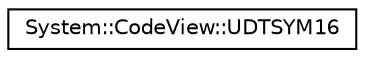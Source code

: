 digraph G
{
  edge [fontname="Helvetica",fontsize="10",labelfontname="Helvetica",labelfontsize="10"];
  node [fontname="Helvetica",fontsize="10",shape=record];
  rankdir="LR";
  Node1 [label="System::CodeView::UDTSYM16",height=0.2,width=0.4,color="black", fillcolor="white", style="filled",URL="$struct_system_1_1_code_view_1_1_u_d_t_s_y_m16.html"];
}
